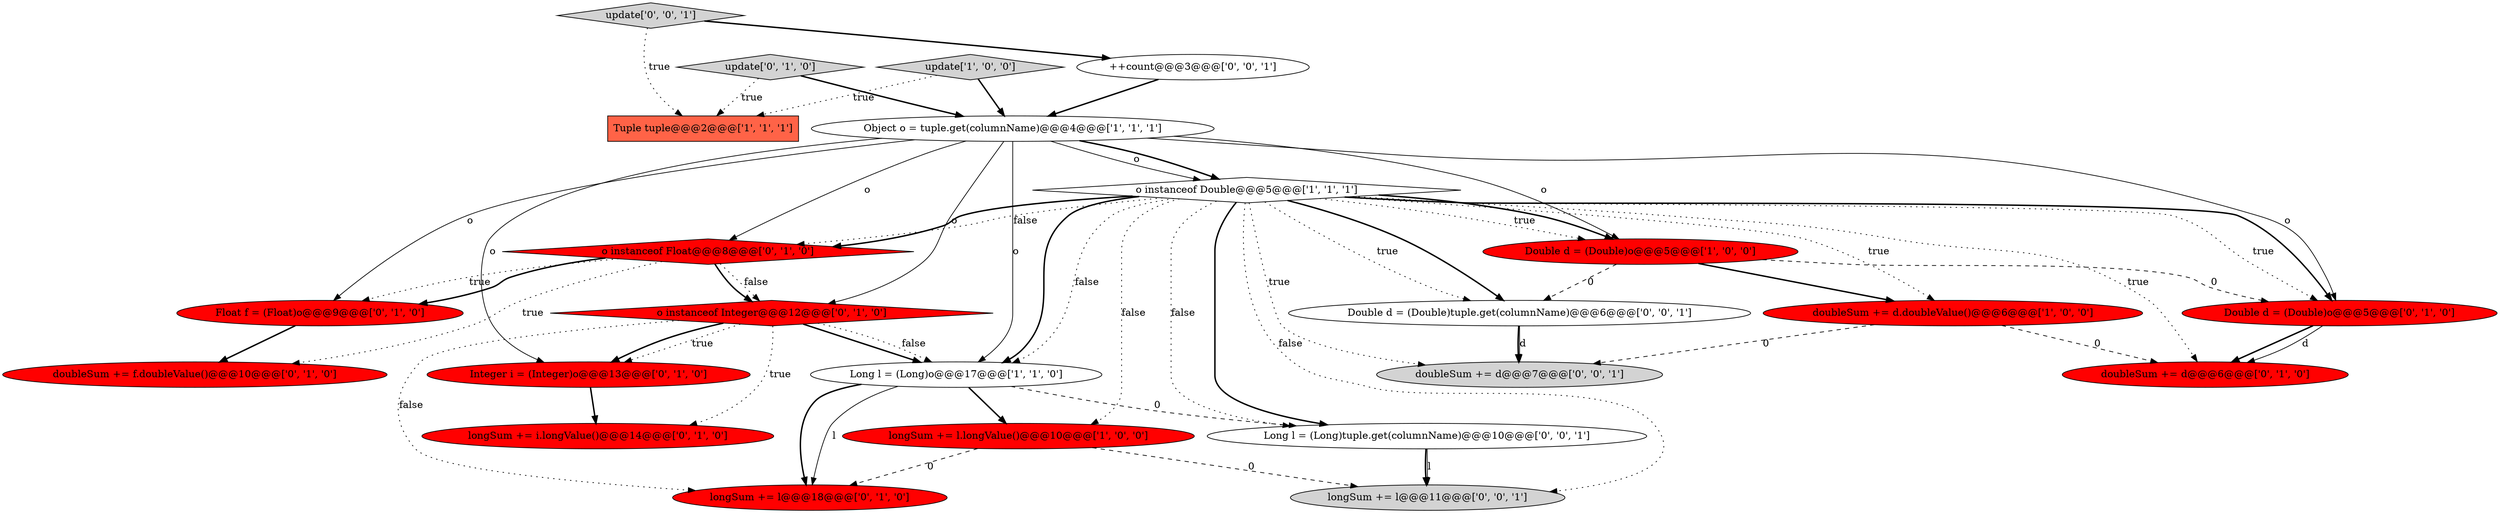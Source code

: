 digraph {
5 [style = filled, label = "Double d = (Double)o@@@5@@@['1', '0', '0']", fillcolor = red, shape = ellipse image = "AAA1AAABBB1BBB"];
1 [style = filled, label = "Object o = tuple.get(columnName)@@@4@@@['1', '1', '1']", fillcolor = white, shape = ellipse image = "AAA0AAABBB1BBB"];
21 [style = filled, label = "Double d = (Double)tuple.get(columnName)@@@6@@@['0', '0', '1']", fillcolor = white, shape = ellipse image = "AAA0AAABBB3BBB"];
2 [style = filled, label = "o instanceof Double@@@5@@@['1', '1', '1']", fillcolor = white, shape = diamond image = "AAA0AAABBB1BBB"];
23 [style = filled, label = "doubleSum += d@@@7@@@['0', '0', '1']", fillcolor = lightgray, shape = ellipse image = "AAA0AAABBB3BBB"];
9 [style = filled, label = "Double d = (Double)o@@@5@@@['0', '1', '0']", fillcolor = red, shape = ellipse image = "AAA1AAABBB2BBB"];
3 [style = filled, label = "doubleSum += d.doubleValue()@@@6@@@['1', '0', '0']", fillcolor = red, shape = ellipse image = "AAA1AAABBB1BBB"];
12 [style = filled, label = "o instanceof Float@@@8@@@['0', '1', '0']", fillcolor = red, shape = diamond image = "AAA1AAABBB2BBB"];
0 [style = filled, label = "Tuple tuple@@@2@@@['1', '1', '1']", fillcolor = tomato, shape = box image = "AAA0AAABBB1BBB"];
16 [style = filled, label = "longSum += i.longValue()@@@14@@@['0', '1', '0']", fillcolor = red, shape = ellipse image = "AAA1AAABBB2BBB"];
4 [style = filled, label = "Long l = (Long)o@@@17@@@['1', '1', '0']", fillcolor = white, shape = ellipse image = "AAA0AAABBB1BBB"];
19 [style = filled, label = "update['0', '0', '1']", fillcolor = lightgray, shape = diamond image = "AAA0AAABBB3BBB"];
13 [style = filled, label = "Integer i = (Integer)o@@@13@@@['0', '1', '0']", fillcolor = red, shape = ellipse image = "AAA1AAABBB2BBB"];
15 [style = filled, label = "doubleSum += d@@@6@@@['0', '1', '0']", fillcolor = red, shape = ellipse image = "AAA1AAABBB2BBB"];
10 [style = filled, label = "doubleSum += f.doubleValue()@@@10@@@['0', '1', '0']", fillcolor = red, shape = ellipse image = "AAA1AAABBB2BBB"];
20 [style = filled, label = "Long l = (Long)tuple.get(columnName)@@@10@@@['0', '0', '1']", fillcolor = white, shape = ellipse image = "AAA0AAABBB3BBB"];
17 [style = filled, label = "longSum += l@@@18@@@['0', '1', '0']", fillcolor = red, shape = ellipse image = "AAA1AAABBB2BBB"];
22 [style = filled, label = "longSum += l@@@11@@@['0', '0', '1']", fillcolor = lightgray, shape = ellipse image = "AAA0AAABBB3BBB"];
6 [style = filled, label = "longSum += l.longValue()@@@10@@@['1', '0', '0']", fillcolor = red, shape = ellipse image = "AAA1AAABBB1BBB"];
11 [style = filled, label = "o instanceof Integer@@@12@@@['0', '1', '0']", fillcolor = red, shape = diamond image = "AAA1AAABBB2BBB"];
8 [style = filled, label = "update['0', '1', '0']", fillcolor = lightgray, shape = diamond image = "AAA0AAABBB2BBB"];
14 [style = filled, label = "Float f = (Float)o@@@9@@@['0', '1', '0']", fillcolor = red, shape = ellipse image = "AAA1AAABBB2BBB"];
18 [style = filled, label = "++count@@@3@@@['0', '0', '1']", fillcolor = white, shape = ellipse image = "AAA0AAABBB3BBB"];
7 [style = filled, label = "update['1', '0', '0']", fillcolor = lightgray, shape = diamond image = "AAA0AAABBB1BBB"];
2->3 [style = dotted, label="true"];
5->3 [style = bold, label=""];
12->11 [style = dotted, label="false"];
2->20 [style = bold, label=""];
19->18 [style = bold, label=""];
7->1 [style = bold, label=""];
2->20 [style = dotted, label="false"];
4->17 [style = bold, label=""];
4->6 [style = bold, label=""];
1->12 [style = solid, label="o"];
11->4 [style = bold, label=""];
12->11 [style = bold, label=""];
2->15 [style = dotted, label="true"];
14->10 [style = bold, label=""];
1->13 [style = solid, label="o"];
2->23 [style = dotted, label="true"];
5->9 [style = dashed, label="0"];
6->17 [style = dashed, label="0"];
2->21 [style = dotted, label="true"];
1->2 [style = solid, label="o"];
2->9 [style = bold, label=""];
11->13 [style = dotted, label="true"];
7->0 [style = dotted, label="true"];
2->4 [style = bold, label=""];
13->16 [style = bold, label=""];
6->22 [style = dashed, label="0"];
21->23 [style = solid, label="d"];
2->12 [style = bold, label=""];
20->22 [style = bold, label=""];
11->4 [style = dotted, label="false"];
3->23 [style = dashed, label="0"];
8->1 [style = bold, label=""];
12->14 [style = dotted, label="true"];
2->12 [style = dotted, label="false"];
2->9 [style = dotted, label="true"];
12->10 [style = dotted, label="true"];
18->1 [style = bold, label=""];
4->20 [style = dashed, label="0"];
2->21 [style = bold, label=""];
9->15 [style = bold, label=""];
4->17 [style = solid, label="l"];
2->22 [style = dotted, label="false"];
19->0 [style = dotted, label="true"];
11->13 [style = bold, label=""];
12->14 [style = bold, label=""];
5->21 [style = dashed, label="0"];
2->6 [style = dotted, label="false"];
1->5 [style = solid, label="o"];
1->9 [style = solid, label="o"];
11->16 [style = dotted, label="true"];
11->17 [style = dotted, label="false"];
1->11 [style = solid, label="o"];
1->2 [style = bold, label=""];
2->4 [style = dotted, label="false"];
8->0 [style = dotted, label="true"];
3->15 [style = dashed, label="0"];
1->14 [style = solid, label="o"];
2->5 [style = dotted, label="true"];
20->22 [style = solid, label="l"];
9->15 [style = solid, label="d"];
2->5 [style = bold, label=""];
1->4 [style = solid, label="o"];
21->23 [style = bold, label=""];
}
